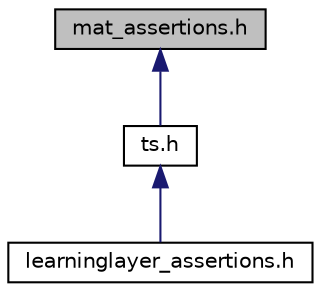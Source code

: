 digraph G
{
  edge [fontname="Helvetica",fontsize="10",labelfontname="Helvetica",labelfontsize="10"];
  node [fontname="Helvetica",fontsize="10",shape=record];
  Node1 [label="mat_assertions.h",height=0.2,width=0.4,color="black", fillcolor="grey75", style="filled" fontcolor="black"];
  Node1 -> Node2 [dir="back",color="midnightblue",fontsize="10",style="solid",fontname="Helvetica"];
  Node2 [label="ts.h",height=0.2,width=0.4,color="black", fillcolor="white", style="filled",URL="$ts_8h.html"];
  Node2 -> Node3 [dir="back",color="midnightblue",fontsize="10",style="solid",fontname="Helvetica"];
  Node3 [label="learninglayer_assertions.h",height=0.2,width=0.4,color="black", fillcolor="white", style="filled",URL="$learninglayer__assertions_8h.html"];
}
